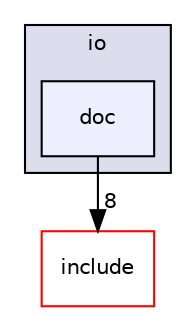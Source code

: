 digraph "doc" {
  compound=true
  node [ fontsize="10", fontname="Helvetica"];
  edge [ labelfontsize="10", labelfontname="Helvetica"];
  subgraph clusterdir_508ad3c5e538dc56534ac232664629a4 {
    graph [ bgcolor="#ddddee", pencolor="black", label="io" fontname="Helvetica", fontsize="10", URL="dir_508ad3c5e538dc56534ac232664629a4.html"]
  dir_87d394c29b734c3a8c1751b80fc84ee1 [shape=box, label="doc", style="filled", fillcolor="#eeeeff", pencolor="black", URL="dir_87d394c29b734c3a8c1751b80fc84ee1.html"];
  }
  dir_b0856f6b0d80ccb263b2f415c91f9e17 [shape=box label="include" fillcolor="white" style="filled" color="red" URL="dir_b0856f6b0d80ccb263b2f415c91f9e17.html"];
  dir_87d394c29b734c3a8c1751b80fc84ee1->dir_b0856f6b0d80ccb263b2f415c91f9e17 [headlabel="8", labeldistance=1.5 headhref="dir_000042_000024.html"];
}
